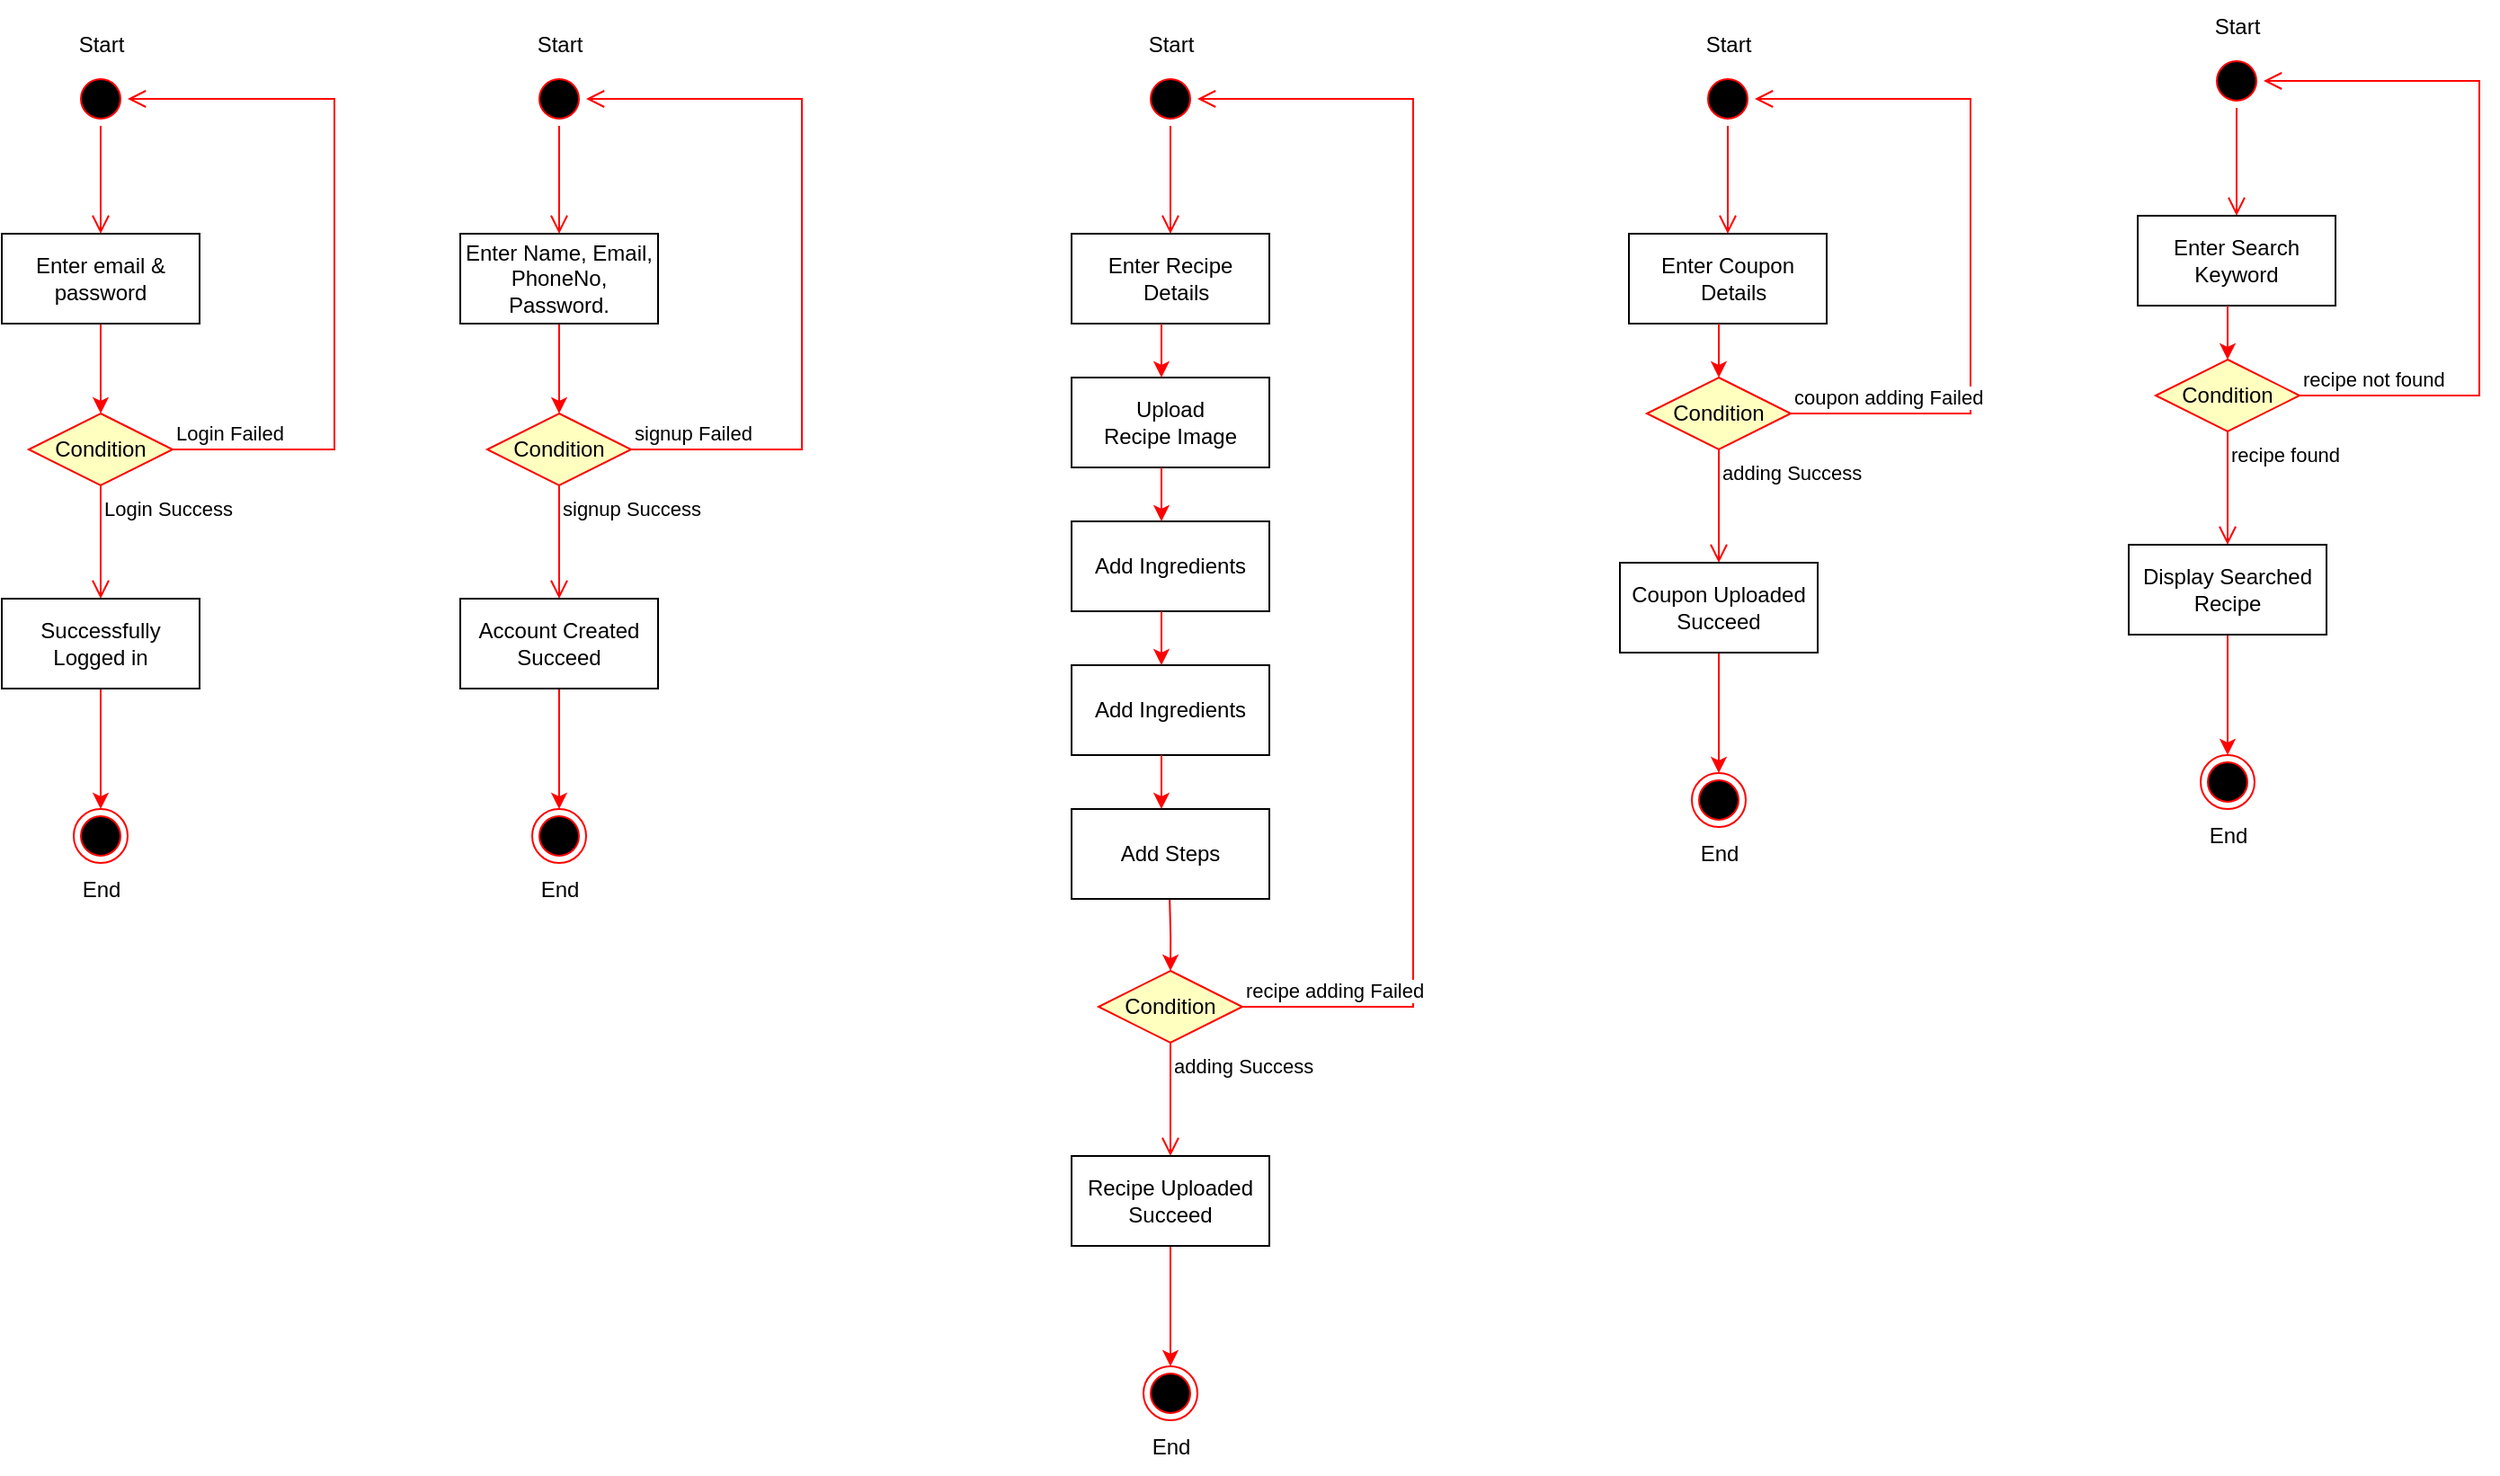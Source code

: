<mxfile version="21.6.1" type="github">
  <diagram name="Page-1" id="e7e014a7-5840-1c2e-5031-d8a46d1fe8dd">
    <mxGraphModel dx="967" dy="542" grid="1" gridSize="10" guides="1" tooltips="1" connect="1" arrows="1" fold="1" page="1" pageScale="1" pageWidth="1169" pageHeight="826" background="none" math="0" shadow="0">
      <root>
        <mxCell id="0" />
        <mxCell id="1" parent="0" />
        <mxCell id="UZW0-y90bT22BwQiXVyD-42" value="" style="ellipse;html=1;shape=startState;fillColor=#000000;strokeColor=#ff0000;" vertex="1" parent="1">
          <mxGeometry x="415" y="70" width="30" height="30" as="geometry" />
        </mxCell>
        <mxCell id="UZW0-y90bT22BwQiXVyD-43" value="" style="edgeStyle=orthogonalEdgeStyle;html=1;verticalAlign=bottom;endArrow=open;endSize=8;strokeColor=#ff0000;rounded=0;entryX=0.5;entryY=0;entryDx=0;entryDy=0;" edge="1" source="UZW0-y90bT22BwQiXVyD-42" parent="1" target="UZW0-y90bT22BwQiXVyD-44">
          <mxGeometry relative="1" as="geometry">
            <mxPoint x="425" y="160" as="targetPoint" />
          </mxGeometry>
        </mxCell>
        <mxCell id="UZW0-y90bT22BwQiXVyD-49" style="edgeStyle=orthogonalEdgeStyle;rounded=0;orthogonalLoop=1;jettySize=auto;html=1;entryX=0.5;entryY=0;entryDx=0;entryDy=0;strokeColor=#FF0000;" edge="1" parent="1" source="UZW0-y90bT22BwQiXVyD-44" target="UZW0-y90bT22BwQiXVyD-46">
          <mxGeometry relative="1" as="geometry" />
        </mxCell>
        <mxCell id="UZW0-y90bT22BwQiXVyD-44" value="Enter email &amp;amp; password" style="html=1;whiteSpace=wrap;" vertex="1" parent="1">
          <mxGeometry x="375" y="160" width="110" height="50" as="geometry" />
        </mxCell>
        <mxCell id="UZW0-y90bT22BwQiXVyD-46" value="Condition" style="rhombus;whiteSpace=wrap;html=1;fontColor=#000000;fillColor=#ffffc0;strokeColor=#ff0000;" vertex="1" parent="1">
          <mxGeometry x="390" y="260" width="80" height="40" as="geometry" />
        </mxCell>
        <mxCell id="UZW0-y90bT22BwQiXVyD-47" value="Login Failed" style="edgeStyle=orthogonalEdgeStyle;html=1;align=left;verticalAlign=bottom;endArrow=open;endSize=8;strokeColor=#ff0000;rounded=0;entryX=1;entryY=0.5;entryDx=0;entryDy=0;" edge="1" source="UZW0-y90bT22BwQiXVyD-46" parent="1" target="UZW0-y90bT22BwQiXVyD-42">
          <mxGeometry x="-1" relative="1" as="geometry">
            <mxPoint x="590" y="180" as="targetPoint" />
            <Array as="points">
              <mxPoint x="560" y="280" />
              <mxPoint x="560" y="85" />
            </Array>
          </mxGeometry>
        </mxCell>
        <mxCell id="UZW0-y90bT22BwQiXVyD-48" value="Login Success" style="edgeStyle=orthogonalEdgeStyle;html=1;align=left;verticalAlign=top;endArrow=open;endSize=8;strokeColor=#ff0000;rounded=0;" edge="1" source="UZW0-y90bT22BwQiXVyD-46" parent="1" target="UZW0-y90bT22BwQiXVyD-50">
          <mxGeometry x="-1" relative="1" as="geometry">
            <mxPoint x="430" y="360" as="targetPoint" />
          </mxGeometry>
        </mxCell>
        <mxCell id="UZW0-y90bT22BwQiXVyD-52" style="edgeStyle=orthogonalEdgeStyle;rounded=0;orthogonalLoop=1;jettySize=auto;html=1;entryX=0.5;entryY=0;entryDx=0;entryDy=0;strokeColor=#FF0000;" edge="1" parent="1" source="UZW0-y90bT22BwQiXVyD-50" target="UZW0-y90bT22BwQiXVyD-51">
          <mxGeometry relative="1" as="geometry" />
        </mxCell>
        <mxCell id="UZW0-y90bT22BwQiXVyD-50" value="Successfully Logged in" style="html=1;whiteSpace=wrap;" vertex="1" parent="1">
          <mxGeometry x="375" y="363" width="110" height="50" as="geometry" />
        </mxCell>
        <mxCell id="UZW0-y90bT22BwQiXVyD-51" value="" style="ellipse;html=1;shape=endState;fillColor=#000000;strokeColor=#ff0000;" vertex="1" parent="1">
          <mxGeometry x="415" y="480" width="30" height="30" as="geometry" />
        </mxCell>
        <mxCell id="UZW0-y90bT22BwQiXVyD-55" value="End" style="text;html=1;align=center;verticalAlign=middle;resizable=0;points=[];autosize=1;strokeColor=none;fillColor=none;" vertex="1" parent="1">
          <mxGeometry x="410" y="510" width="40" height="30" as="geometry" />
        </mxCell>
        <mxCell id="UZW0-y90bT22BwQiXVyD-56" value="Start" style="text;html=1;align=center;verticalAlign=middle;resizable=0;points=[];autosize=1;strokeColor=none;fillColor=none;" vertex="1" parent="1">
          <mxGeometry x="405" y="40" width="50" height="30" as="geometry" />
        </mxCell>
        <mxCell id="UZW0-y90bT22BwQiXVyD-58" value="" style="ellipse;html=1;shape=startState;fillColor=#000000;strokeColor=#ff0000;" vertex="1" parent="1">
          <mxGeometry x="670" y="70" width="30" height="30" as="geometry" />
        </mxCell>
        <mxCell id="UZW0-y90bT22BwQiXVyD-59" value="" style="edgeStyle=orthogonalEdgeStyle;html=1;verticalAlign=bottom;endArrow=open;endSize=8;strokeColor=#ff0000;rounded=0;entryX=0.5;entryY=0;entryDx=0;entryDy=0;" edge="1" parent="1" source="UZW0-y90bT22BwQiXVyD-58" target="UZW0-y90bT22BwQiXVyD-61">
          <mxGeometry relative="1" as="geometry">
            <mxPoint x="680" y="160" as="targetPoint" />
          </mxGeometry>
        </mxCell>
        <mxCell id="UZW0-y90bT22BwQiXVyD-60" style="edgeStyle=orthogonalEdgeStyle;rounded=0;orthogonalLoop=1;jettySize=auto;html=1;entryX=0.5;entryY=0;entryDx=0;entryDy=0;strokeColor=#FF0000;" edge="1" parent="1" source="UZW0-y90bT22BwQiXVyD-61" target="UZW0-y90bT22BwQiXVyD-62">
          <mxGeometry relative="1" as="geometry" />
        </mxCell>
        <mxCell id="UZW0-y90bT22BwQiXVyD-61" value="Enter Name, Email, PhoneNo, Password." style="html=1;whiteSpace=wrap;" vertex="1" parent="1">
          <mxGeometry x="630" y="160" width="110" height="50" as="geometry" />
        </mxCell>
        <mxCell id="UZW0-y90bT22BwQiXVyD-62" value="Condition" style="rhombus;whiteSpace=wrap;html=1;fontColor=#000000;fillColor=#ffffc0;strokeColor=#ff0000;" vertex="1" parent="1">
          <mxGeometry x="645" y="260" width="80" height="40" as="geometry" />
        </mxCell>
        <mxCell id="UZW0-y90bT22BwQiXVyD-63" value="signup Failed" style="edgeStyle=orthogonalEdgeStyle;html=1;align=left;verticalAlign=bottom;endArrow=open;endSize=8;strokeColor=#ff0000;rounded=0;entryX=1;entryY=0.5;entryDx=0;entryDy=0;" edge="1" parent="1" source="UZW0-y90bT22BwQiXVyD-62" target="UZW0-y90bT22BwQiXVyD-58">
          <mxGeometry x="-1" relative="1" as="geometry">
            <mxPoint x="820" y="230" as="targetPoint" />
            <Array as="points">
              <mxPoint x="820" y="280" />
              <mxPoint x="820" y="85" />
            </Array>
          </mxGeometry>
        </mxCell>
        <mxCell id="UZW0-y90bT22BwQiXVyD-64" value="signup&amp;nbsp;Success" style="edgeStyle=orthogonalEdgeStyle;html=1;align=left;verticalAlign=top;endArrow=open;endSize=8;strokeColor=#ff0000;rounded=0;" edge="1" parent="1" source="UZW0-y90bT22BwQiXVyD-62" target="UZW0-y90bT22BwQiXVyD-66">
          <mxGeometry x="-1" relative="1" as="geometry">
            <mxPoint x="685" y="360" as="targetPoint" />
          </mxGeometry>
        </mxCell>
        <mxCell id="UZW0-y90bT22BwQiXVyD-65" style="edgeStyle=orthogonalEdgeStyle;rounded=0;orthogonalLoop=1;jettySize=auto;html=1;entryX=0.5;entryY=0;entryDx=0;entryDy=0;strokeColor=#FF0000;" edge="1" parent="1" source="UZW0-y90bT22BwQiXVyD-66" target="UZW0-y90bT22BwQiXVyD-67">
          <mxGeometry relative="1" as="geometry" />
        </mxCell>
        <mxCell id="UZW0-y90bT22BwQiXVyD-66" value="Account Created Succeed" style="html=1;whiteSpace=wrap;" vertex="1" parent="1">
          <mxGeometry x="630" y="363" width="110" height="50" as="geometry" />
        </mxCell>
        <mxCell id="UZW0-y90bT22BwQiXVyD-67" value="" style="ellipse;html=1;shape=endState;fillColor=#000000;strokeColor=#ff0000;" vertex="1" parent="1">
          <mxGeometry x="670" y="480" width="30" height="30" as="geometry" />
        </mxCell>
        <mxCell id="UZW0-y90bT22BwQiXVyD-68" value="End" style="text;html=1;align=center;verticalAlign=middle;resizable=0;points=[];autosize=1;strokeColor=none;fillColor=none;" vertex="1" parent="1">
          <mxGeometry x="665" y="510" width="40" height="30" as="geometry" />
        </mxCell>
        <mxCell id="UZW0-y90bT22BwQiXVyD-69" value="Start" style="text;html=1;align=center;verticalAlign=middle;resizable=0;points=[];autosize=1;strokeColor=none;fillColor=none;" vertex="1" parent="1">
          <mxGeometry x="660" y="40" width="50" height="30" as="geometry" />
        </mxCell>
        <mxCell id="UZW0-y90bT22BwQiXVyD-83" value="" style="ellipse;html=1;shape=startState;fillColor=#000000;strokeColor=#ff0000;" vertex="1" parent="1">
          <mxGeometry x="1010" y="70" width="30" height="30" as="geometry" />
        </mxCell>
        <mxCell id="UZW0-y90bT22BwQiXVyD-84" value="" style="edgeStyle=orthogonalEdgeStyle;html=1;verticalAlign=bottom;endArrow=open;endSize=8;strokeColor=#ff0000;rounded=0;entryX=0.5;entryY=0;entryDx=0;entryDy=0;" edge="1" parent="1" source="UZW0-y90bT22BwQiXVyD-83" target="UZW0-y90bT22BwQiXVyD-86">
          <mxGeometry relative="1" as="geometry">
            <mxPoint x="1020" y="160" as="targetPoint" />
          </mxGeometry>
        </mxCell>
        <mxCell id="UZW0-y90bT22BwQiXVyD-85" style="edgeStyle=orthogonalEdgeStyle;rounded=0;orthogonalLoop=1;jettySize=auto;html=1;entryX=0.5;entryY=0;entryDx=0;entryDy=0;strokeColor=#FF0000;" edge="1" parent="1" target="UZW0-y90bT22BwQiXVyD-87">
          <mxGeometry relative="1" as="geometry">
            <mxPoint x="1024.58" y="530" as="sourcePoint" />
            <mxPoint x="1024.58" y="720" as="targetPoint" />
          </mxGeometry>
        </mxCell>
        <mxCell id="UZW0-y90bT22BwQiXVyD-86" value="&lt;div&gt;Enter Recipe&lt;/div&gt;&lt;div&gt;&amp;nbsp; Details&lt;/div&gt;" style="html=1;whiteSpace=wrap;" vertex="1" parent="1">
          <mxGeometry x="970" y="160" width="110" height="50" as="geometry" />
        </mxCell>
        <mxCell id="UZW0-y90bT22BwQiXVyD-87" value="Condition" style="rhombus;whiteSpace=wrap;html=1;fontColor=#000000;fillColor=#ffffc0;strokeColor=#ff0000;" vertex="1" parent="1">
          <mxGeometry x="985" y="570" width="80" height="40" as="geometry" />
        </mxCell>
        <mxCell id="UZW0-y90bT22BwQiXVyD-88" value="recipe adding Failed" style="edgeStyle=orthogonalEdgeStyle;html=1;align=left;verticalAlign=bottom;endArrow=open;endSize=8;strokeColor=#ff0000;rounded=0;entryX=1;entryY=0.5;entryDx=0;entryDy=0;" edge="1" parent="1" source="UZW0-y90bT22BwQiXVyD-87" target="UZW0-y90bT22BwQiXVyD-83">
          <mxGeometry x="-1" relative="1" as="geometry">
            <mxPoint x="1160" y="230" as="targetPoint" />
            <Array as="points">
              <mxPoint x="1160" y="590" />
              <mxPoint x="1160" y="85" />
            </Array>
          </mxGeometry>
        </mxCell>
        <mxCell id="UZW0-y90bT22BwQiXVyD-89" value="adding Success" style="edgeStyle=orthogonalEdgeStyle;html=1;align=left;verticalAlign=top;endArrow=open;endSize=8;strokeColor=#ff0000;rounded=0;" edge="1" parent="1" source="UZW0-y90bT22BwQiXVyD-87" target="UZW0-y90bT22BwQiXVyD-91">
          <mxGeometry x="-1" relative="1" as="geometry">
            <mxPoint x="1025" y="670" as="targetPoint" />
          </mxGeometry>
        </mxCell>
        <mxCell id="UZW0-y90bT22BwQiXVyD-90" style="edgeStyle=orthogonalEdgeStyle;rounded=0;orthogonalLoop=1;jettySize=auto;html=1;entryX=0.5;entryY=0;entryDx=0;entryDy=0;strokeColor=#FF0000;" edge="1" parent="1" source="UZW0-y90bT22BwQiXVyD-91" target="UZW0-y90bT22BwQiXVyD-92">
          <mxGeometry relative="1" as="geometry" />
        </mxCell>
        <mxCell id="UZW0-y90bT22BwQiXVyD-91" value="Recipe Uploaded Succeed" style="html=1;whiteSpace=wrap;" vertex="1" parent="1">
          <mxGeometry x="970" y="673" width="110" height="50" as="geometry" />
        </mxCell>
        <mxCell id="UZW0-y90bT22BwQiXVyD-92" value="" style="ellipse;html=1;shape=endState;fillColor=#000000;strokeColor=#ff0000;" vertex="1" parent="1">
          <mxGeometry x="1010" y="790" width="30" height="30" as="geometry" />
        </mxCell>
        <mxCell id="UZW0-y90bT22BwQiXVyD-93" value="End" style="text;html=1;align=center;verticalAlign=middle;resizable=0;points=[];autosize=1;strokeColor=none;fillColor=none;" vertex="1" parent="1">
          <mxGeometry x="1005" y="820" width="40" height="30" as="geometry" />
        </mxCell>
        <mxCell id="UZW0-y90bT22BwQiXVyD-94" value="Start" style="text;html=1;align=center;verticalAlign=middle;resizable=0;points=[];autosize=1;strokeColor=none;fillColor=none;" vertex="1" parent="1">
          <mxGeometry x="1000" y="40" width="50" height="30" as="geometry" />
        </mxCell>
        <mxCell id="UZW0-y90bT22BwQiXVyD-95" value="&lt;div&gt;Upload Recipe&amp;nbsp;&lt;span style=&quot;background-color: initial;&quot;&gt;Image&lt;/span&gt;&lt;/div&gt;" style="html=1;whiteSpace=wrap;" vertex="1" parent="1">
          <mxGeometry x="970" y="240" width="110" height="50" as="geometry" />
        </mxCell>
        <mxCell id="UZW0-y90bT22BwQiXVyD-96" value="&lt;div&gt;Add Ingredients&lt;/div&gt;" style="html=1;whiteSpace=wrap;" vertex="1" parent="1">
          <mxGeometry x="970" y="320" width="110" height="50" as="geometry" />
        </mxCell>
        <mxCell id="UZW0-y90bT22BwQiXVyD-97" value="&lt;div&gt;Add Ingredients&lt;/div&gt;" style="html=1;whiteSpace=wrap;" vertex="1" parent="1">
          <mxGeometry x="970" y="400" width="110" height="50" as="geometry" />
        </mxCell>
        <mxCell id="UZW0-y90bT22BwQiXVyD-99" value="&lt;div&gt;Add Steps&lt;/div&gt;" style="html=1;whiteSpace=wrap;" vertex="1" parent="1">
          <mxGeometry x="970" y="480" width="110" height="50" as="geometry" />
        </mxCell>
        <mxCell id="UZW0-y90bT22BwQiXVyD-101" style="edgeStyle=orthogonalEdgeStyle;rounded=0;orthogonalLoop=1;jettySize=auto;html=1;strokeColor=#FF0000;" edge="1" parent="1">
          <mxGeometry relative="1" as="geometry">
            <mxPoint x="1020" y="210" as="sourcePoint" />
            <mxPoint x="1020" y="240" as="targetPoint" />
          </mxGeometry>
        </mxCell>
        <mxCell id="UZW0-y90bT22BwQiXVyD-102" style="edgeStyle=orthogonalEdgeStyle;rounded=0;orthogonalLoop=1;jettySize=auto;html=1;strokeColor=#FF0000;" edge="1" parent="1">
          <mxGeometry relative="1" as="geometry">
            <mxPoint x="1020" y="290" as="sourcePoint" />
            <mxPoint x="1020" y="320" as="targetPoint" />
          </mxGeometry>
        </mxCell>
        <mxCell id="UZW0-y90bT22BwQiXVyD-103" style="edgeStyle=orthogonalEdgeStyle;rounded=0;orthogonalLoop=1;jettySize=auto;html=1;strokeColor=#FF0000;" edge="1" parent="1">
          <mxGeometry relative="1" as="geometry">
            <mxPoint x="1020" y="370" as="sourcePoint" />
            <mxPoint x="1020" y="400" as="targetPoint" />
          </mxGeometry>
        </mxCell>
        <mxCell id="UZW0-y90bT22BwQiXVyD-105" style="edgeStyle=orthogonalEdgeStyle;rounded=0;orthogonalLoop=1;jettySize=auto;html=1;strokeColor=#FF0000;" edge="1" parent="1">
          <mxGeometry relative="1" as="geometry">
            <mxPoint x="1020" y="450" as="sourcePoint" />
            <mxPoint x="1020" y="480" as="targetPoint" />
          </mxGeometry>
        </mxCell>
        <mxCell id="UZW0-y90bT22BwQiXVyD-106" value="" style="ellipse;html=1;shape=startState;fillColor=#000000;strokeColor=#ff0000;" vertex="1" parent="1">
          <mxGeometry x="1320" y="70" width="30" height="30" as="geometry" />
        </mxCell>
        <mxCell id="UZW0-y90bT22BwQiXVyD-107" value="" style="edgeStyle=orthogonalEdgeStyle;html=1;verticalAlign=bottom;endArrow=open;endSize=8;strokeColor=#ff0000;rounded=0;entryX=0.5;entryY=0;entryDx=0;entryDy=0;" edge="1" parent="1" source="UZW0-y90bT22BwQiXVyD-106" target="UZW0-y90bT22BwQiXVyD-109">
          <mxGeometry relative="1" as="geometry">
            <mxPoint x="1330" y="160" as="targetPoint" />
          </mxGeometry>
        </mxCell>
        <mxCell id="UZW0-y90bT22BwQiXVyD-109" value="&lt;div&gt;Enter Coupon&lt;/div&gt;&lt;div&gt;&amp;nbsp; Details&lt;/div&gt;" style="html=1;whiteSpace=wrap;" vertex="1" parent="1">
          <mxGeometry x="1280" y="160" width="110" height="50" as="geometry" />
        </mxCell>
        <mxCell id="UZW0-y90bT22BwQiXVyD-110" value="Condition" style="rhombus;whiteSpace=wrap;html=1;fontColor=#000000;fillColor=#ffffc0;strokeColor=#ff0000;" vertex="1" parent="1">
          <mxGeometry x="1290" y="240" width="80" height="40" as="geometry" />
        </mxCell>
        <mxCell id="UZW0-y90bT22BwQiXVyD-111" value="coupon adding Failed" style="edgeStyle=orthogonalEdgeStyle;html=1;align=left;verticalAlign=bottom;endArrow=open;endSize=8;strokeColor=#ff0000;rounded=0;entryX=1;entryY=0.5;entryDx=0;entryDy=0;" edge="1" parent="1" source="UZW0-y90bT22BwQiXVyD-110" target="UZW0-y90bT22BwQiXVyD-106">
          <mxGeometry x="-1" relative="1" as="geometry">
            <mxPoint x="1470" y="230" as="targetPoint" />
            <Array as="points">
              <mxPoint x="1470" y="260" />
              <mxPoint x="1470" y="85" />
            </Array>
          </mxGeometry>
        </mxCell>
        <mxCell id="UZW0-y90bT22BwQiXVyD-112" value="adding Success" style="edgeStyle=orthogonalEdgeStyle;html=1;align=left;verticalAlign=top;endArrow=open;endSize=8;strokeColor=#ff0000;rounded=0;" edge="1" parent="1" source="UZW0-y90bT22BwQiXVyD-110" target="UZW0-y90bT22BwQiXVyD-114">
          <mxGeometry x="-1" relative="1" as="geometry">
            <mxPoint x="1330" y="340" as="targetPoint" />
          </mxGeometry>
        </mxCell>
        <mxCell id="UZW0-y90bT22BwQiXVyD-113" style="edgeStyle=orthogonalEdgeStyle;rounded=0;orthogonalLoop=1;jettySize=auto;html=1;entryX=0.5;entryY=0;entryDx=0;entryDy=0;strokeColor=#FF0000;" edge="1" parent="1" source="UZW0-y90bT22BwQiXVyD-114" target="UZW0-y90bT22BwQiXVyD-115">
          <mxGeometry relative="1" as="geometry" />
        </mxCell>
        <mxCell id="UZW0-y90bT22BwQiXVyD-114" value="Coupon Uploaded Succeed" style="html=1;whiteSpace=wrap;" vertex="1" parent="1">
          <mxGeometry x="1275" y="343" width="110" height="50" as="geometry" />
        </mxCell>
        <mxCell id="UZW0-y90bT22BwQiXVyD-115" value="" style="ellipse;html=1;shape=endState;fillColor=#000000;strokeColor=#ff0000;" vertex="1" parent="1">
          <mxGeometry x="1315" y="460" width="30" height="30" as="geometry" />
        </mxCell>
        <mxCell id="UZW0-y90bT22BwQiXVyD-116" value="End" style="text;html=1;align=center;verticalAlign=middle;resizable=0;points=[];autosize=1;strokeColor=none;fillColor=none;" vertex="1" parent="1">
          <mxGeometry x="1310" y="490" width="40" height="30" as="geometry" />
        </mxCell>
        <mxCell id="UZW0-y90bT22BwQiXVyD-121" style="edgeStyle=orthogonalEdgeStyle;rounded=0;orthogonalLoop=1;jettySize=auto;html=1;strokeColor=#FF0000;" edge="1" parent="1">
          <mxGeometry relative="1" as="geometry">
            <mxPoint x="1330" y="210" as="sourcePoint" />
            <mxPoint x="1330" y="240" as="targetPoint" />
          </mxGeometry>
        </mxCell>
        <mxCell id="UZW0-y90bT22BwQiXVyD-125" value="Start" style="text;html=1;align=center;verticalAlign=middle;resizable=0;points=[];autosize=1;strokeColor=none;fillColor=none;" vertex="1" parent="1">
          <mxGeometry x="1310" y="40" width="50" height="30" as="geometry" />
        </mxCell>
        <mxCell id="UZW0-y90bT22BwQiXVyD-126" value="" style="ellipse;html=1;shape=startState;fillColor=#000000;strokeColor=#ff0000;" vertex="1" parent="1">
          <mxGeometry x="1603" y="60" width="30" height="30" as="geometry" />
        </mxCell>
        <mxCell id="UZW0-y90bT22BwQiXVyD-127" value="" style="edgeStyle=orthogonalEdgeStyle;html=1;verticalAlign=bottom;endArrow=open;endSize=8;strokeColor=#ff0000;rounded=0;entryX=0.5;entryY=0;entryDx=0;entryDy=0;" edge="1" parent="1" source="UZW0-y90bT22BwQiXVyD-126" target="UZW0-y90bT22BwQiXVyD-128">
          <mxGeometry relative="1" as="geometry">
            <mxPoint x="1613" y="150" as="targetPoint" />
          </mxGeometry>
        </mxCell>
        <mxCell id="UZW0-y90bT22BwQiXVyD-128" value="&lt;div&gt;Enter Search Keyword&lt;/div&gt;" style="html=1;whiteSpace=wrap;" vertex="1" parent="1">
          <mxGeometry x="1563" y="150" width="110" height="50" as="geometry" />
        </mxCell>
        <mxCell id="UZW0-y90bT22BwQiXVyD-129" value="Condition" style="rhombus;whiteSpace=wrap;html=1;fontColor=#000000;fillColor=#ffffc0;strokeColor=#ff0000;" vertex="1" parent="1">
          <mxGeometry x="1573" y="230" width="80" height="40" as="geometry" />
        </mxCell>
        <mxCell id="UZW0-y90bT22BwQiXVyD-130" value="recipe not found" style="edgeStyle=orthogonalEdgeStyle;html=1;align=left;verticalAlign=bottom;endArrow=open;endSize=8;strokeColor=#ff0000;rounded=0;entryX=1;entryY=0.5;entryDx=0;entryDy=0;" edge="1" parent="1" source="UZW0-y90bT22BwQiXVyD-129" target="UZW0-y90bT22BwQiXVyD-126">
          <mxGeometry x="-1" relative="1" as="geometry">
            <mxPoint x="1753" y="220" as="targetPoint" />
            <Array as="points">
              <mxPoint x="1753" y="250" />
              <mxPoint x="1753" y="75" />
            </Array>
          </mxGeometry>
        </mxCell>
        <mxCell id="UZW0-y90bT22BwQiXVyD-131" value="recipe found" style="edgeStyle=orthogonalEdgeStyle;html=1;align=left;verticalAlign=top;endArrow=open;endSize=8;strokeColor=#ff0000;rounded=0;" edge="1" parent="1" source="UZW0-y90bT22BwQiXVyD-129" target="UZW0-y90bT22BwQiXVyD-133">
          <mxGeometry x="-1" relative="1" as="geometry">
            <mxPoint x="1613" y="330" as="targetPoint" />
          </mxGeometry>
        </mxCell>
        <mxCell id="UZW0-y90bT22BwQiXVyD-132" style="edgeStyle=orthogonalEdgeStyle;rounded=0;orthogonalLoop=1;jettySize=auto;html=1;entryX=0.5;entryY=0;entryDx=0;entryDy=0;strokeColor=#FF0000;" edge="1" parent="1" source="UZW0-y90bT22BwQiXVyD-133" target="UZW0-y90bT22BwQiXVyD-134">
          <mxGeometry relative="1" as="geometry" />
        </mxCell>
        <mxCell id="UZW0-y90bT22BwQiXVyD-133" value="Display Searched Recipe" style="html=1;whiteSpace=wrap;" vertex="1" parent="1">
          <mxGeometry x="1558" y="333" width="110" height="50" as="geometry" />
        </mxCell>
        <mxCell id="UZW0-y90bT22BwQiXVyD-134" value="" style="ellipse;html=1;shape=endState;fillColor=#000000;strokeColor=#ff0000;" vertex="1" parent="1">
          <mxGeometry x="1598" y="450" width="30" height="30" as="geometry" />
        </mxCell>
        <mxCell id="UZW0-y90bT22BwQiXVyD-135" value="End" style="text;html=1;align=center;verticalAlign=middle;resizable=0;points=[];autosize=1;strokeColor=none;fillColor=none;" vertex="1" parent="1">
          <mxGeometry x="1593" y="480" width="40" height="30" as="geometry" />
        </mxCell>
        <mxCell id="UZW0-y90bT22BwQiXVyD-136" style="edgeStyle=orthogonalEdgeStyle;rounded=0;orthogonalLoop=1;jettySize=auto;html=1;strokeColor=#FF0000;" edge="1" parent="1">
          <mxGeometry relative="1" as="geometry">
            <mxPoint x="1613" y="200" as="sourcePoint" />
            <mxPoint x="1613" y="230" as="targetPoint" />
          </mxGeometry>
        </mxCell>
        <mxCell id="UZW0-y90bT22BwQiXVyD-137" value="Start" style="text;html=1;align=center;verticalAlign=middle;resizable=0;points=[];autosize=1;strokeColor=none;fillColor=none;" vertex="1" parent="1">
          <mxGeometry x="1593" y="30" width="50" height="30" as="geometry" />
        </mxCell>
      </root>
    </mxGraphModel>
  </diagram>
</mxfile>
